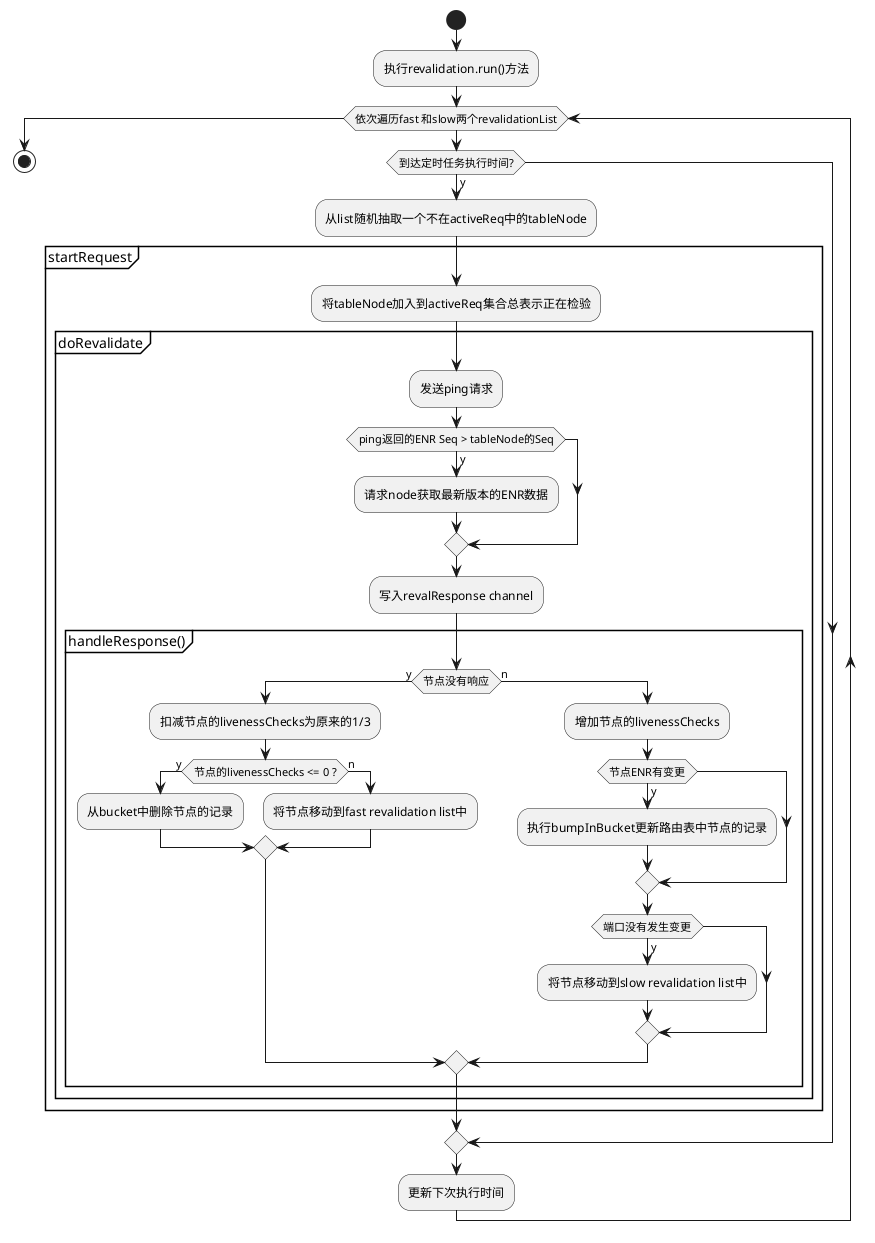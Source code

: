 @startuml
start
:执行revalidation.run()方法;
while(依次遍历fast 和slow两个revalidationList)
if (到达定时任务执行时间?) then(y)
    :从list随机抽取一个不在activeReq中的tableNode;
    partition startRequest {
        :将tableNode加入到activeReq集合总表示正在检验;
        partition doRevalidate {
            :发送ping请求;
            if (ping返回的ENR Seq > tableNode的Seq) then(y)
                :请求node获取最新版本的ENR数据;
            endif
            :写入revalResponse channel;
            partition handleResponse() {
                if (节点没有响应) then(y)
                    :扣减节点的livenessChecks为原来的1/3;
                    if (节点的livenessChecks <= 0 ?) then(y)
                        :从bucket中删除节点的记录;
                    else(n)
                        :将节点移动到fast revalidation list中;
                    endif
                else(n)
                    :增加节点的livenessChecks;
                    if (节点ENR有变更) then(y)
                        :执行bumpInBucket更新路由表中节点的记录;
                    endif
                    if (端口没有发生变更) then(y)
                        :将节点移动到slow revalidation list中;
                    endif
                endif
            }
        }
    }
endif
:更新下次执行时间;
endwhile
stop

@enduml
